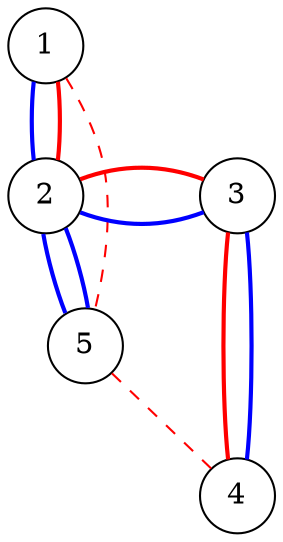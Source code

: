 graph g{
1[height=0.5,width=0.5,fixedsize=true];
2[height=0.5,width=0.5,fixedsize=true];
3[height=0.5,width=0.5,fixedsize=true];
4[height=0.5,width=0.5,fixedsize=true];
5[height=0.5,width=0.5,fixedsize=true];
1 -- 2 [color=blue,style=bold];
1 -- 2 [color=red,style=bold];
2 -- 3 [color=blue,style=bold];
2 -- 3 [color=red,style=bold];
2 -- 5 [color=blue,style=bold];
2 -- 5 [color=blue,style=bold];
3 -- 4 [color=red,style=bold];
3 -- 4 [color=blue,style=bold];
{rank=same; 2 3};
5 -- 4 [color=red,style=dashed];
1 -- 5 [color=red,style=dashed];
}
